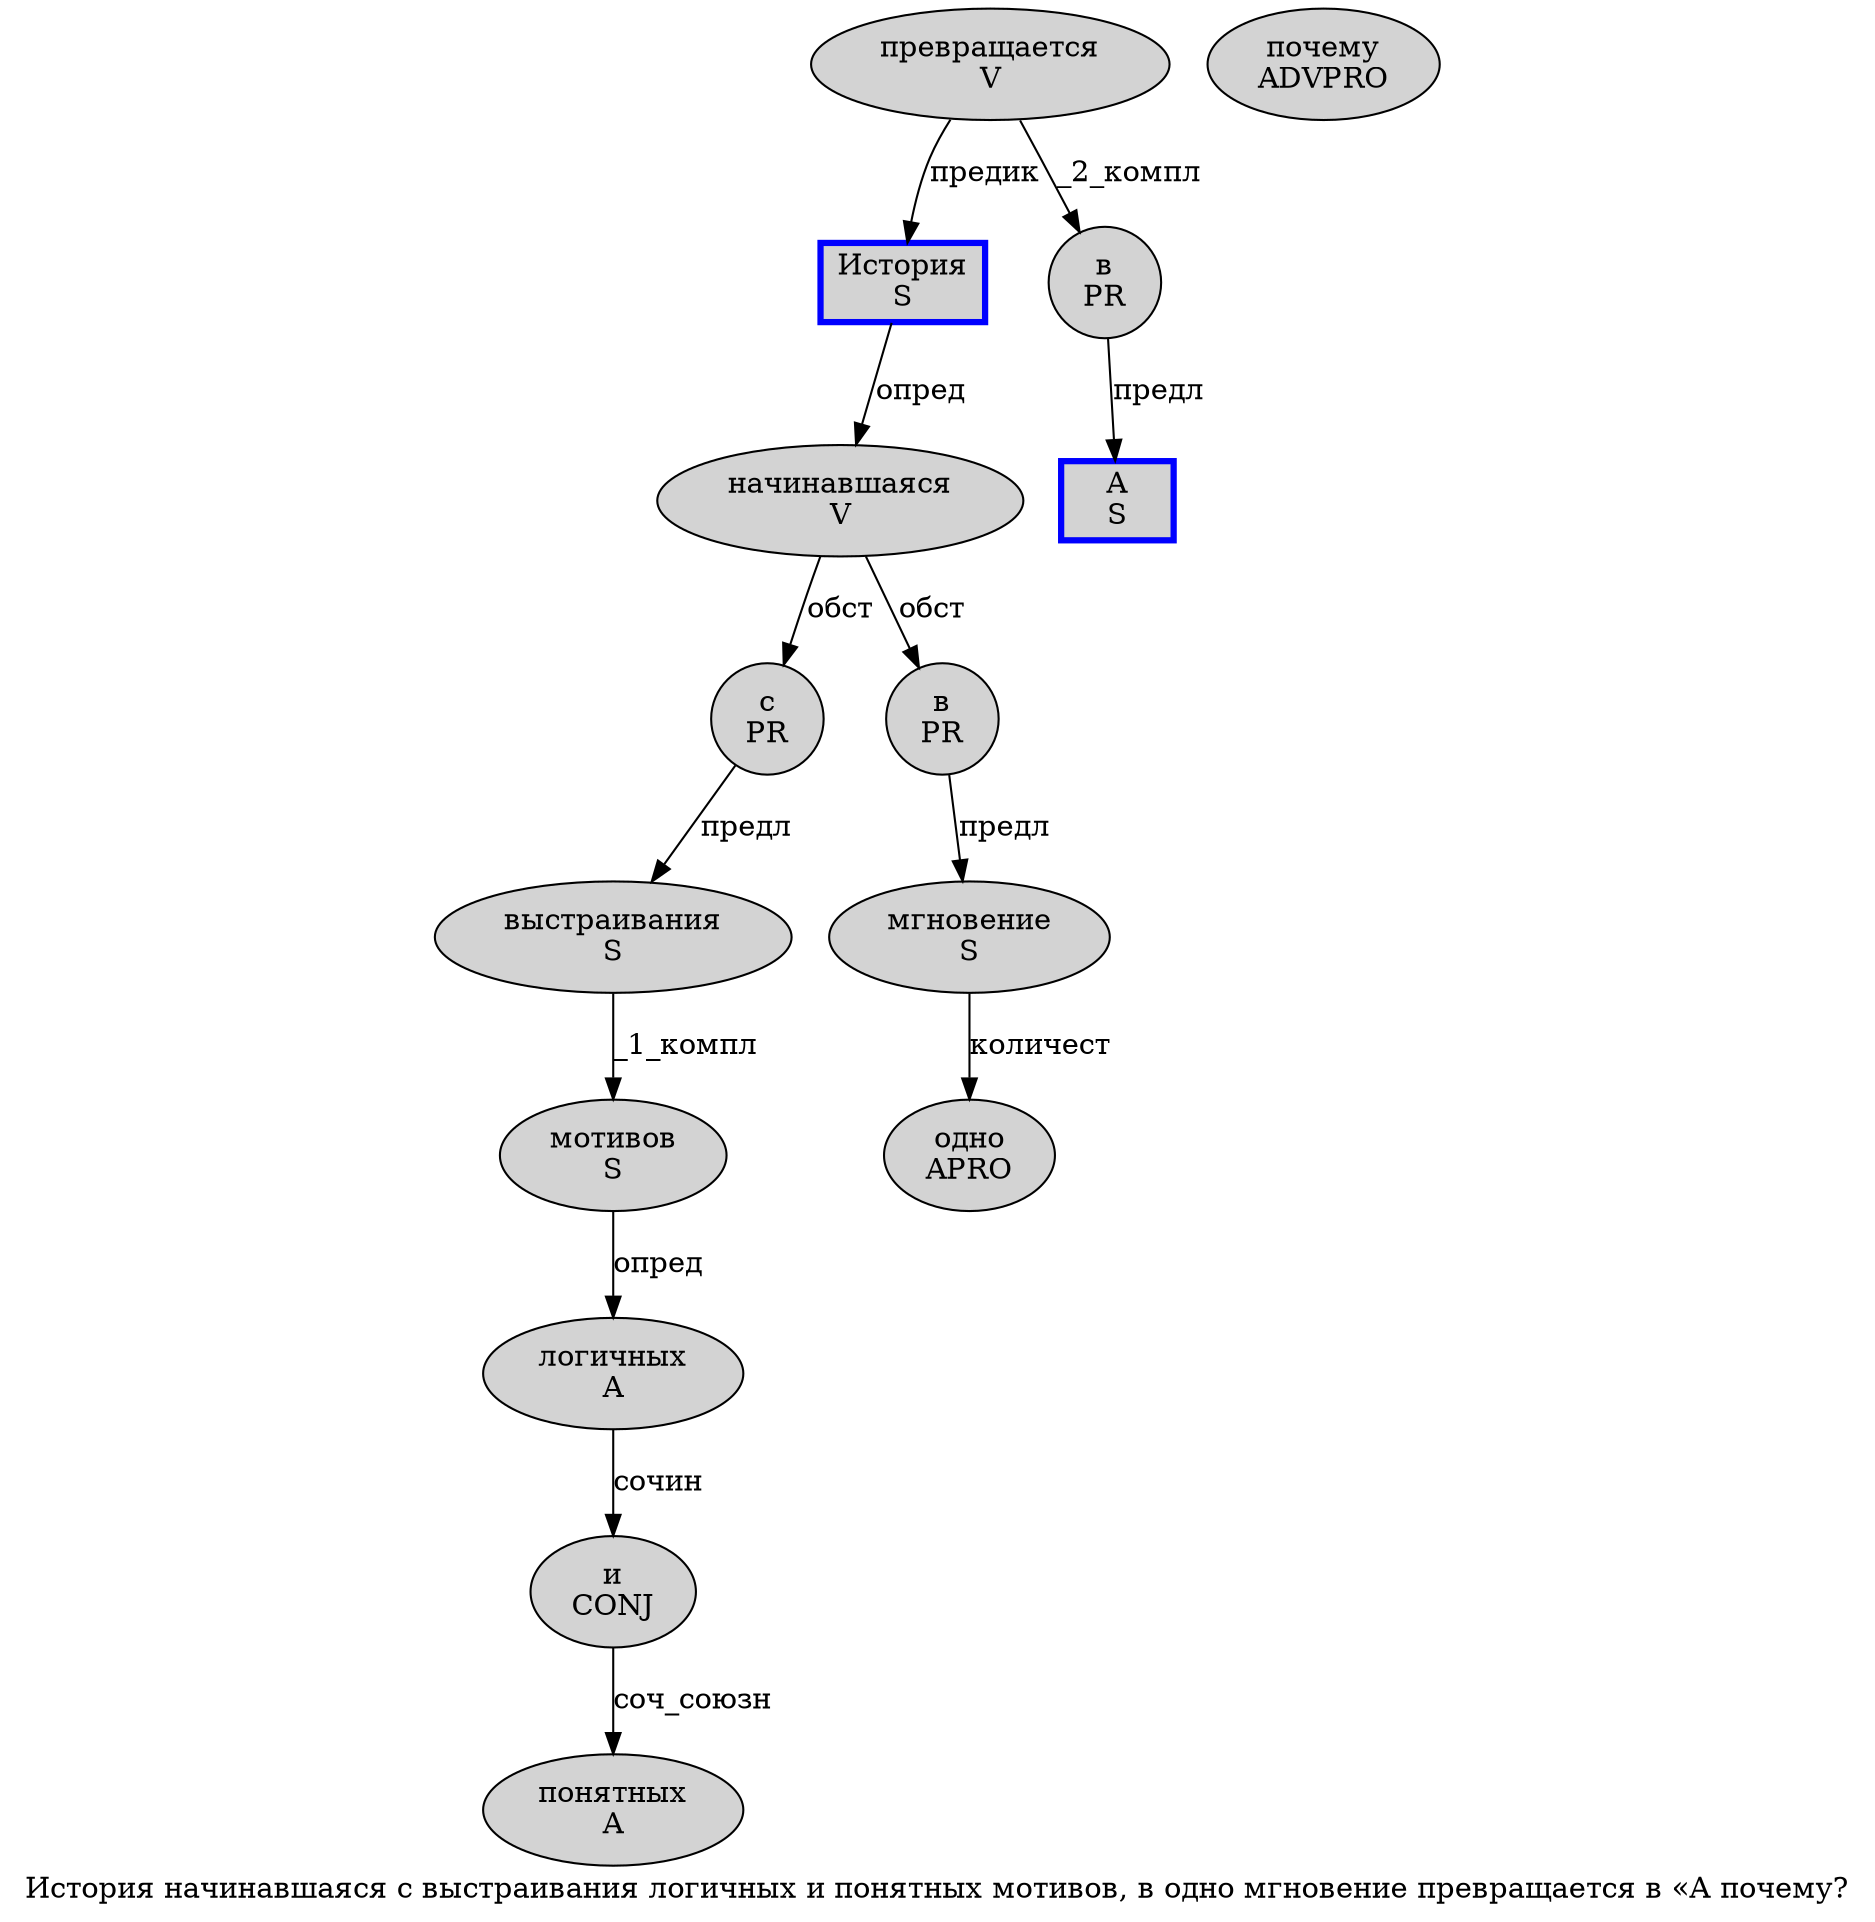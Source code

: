 digraph SENTENCE_4567 {
	graph [label="История начинавшаяся с выстраивания логичных и понятных мотивов, в одно мгновение превращается в «А почему?"]
	node [style=filled]
		0 [label="История
S" color=blue fillcolor=lightgray penwidth=3 shape=box]
		1 [label="начинавшаяся
V" color="" fillcolor=lightgray penwidth=1 shape=ellipse]
		2 [label="с
PR" color="" fillcolor=lightgray penwidth=1 shape=ellipse]
		3 [label="выстраивания
S" color="" fillcolor=lightgray penwidth=1 shape=ellipse]
		4 [label="логичных
A" color="" fillcolor=lightgray penwidth=1 shape=ellipse]
		5 [label="и
CONJ" color="" fillcolor=lightgray penwidth=1 shape=ellipse]
		6 [label="понятных
A" color="" fillcolor=lightgray penwidth=1 shape=ellipse]
		7 [label="мотивов
S" color="" fillcolor=lightgray penwidth=1 shape=ellipse]
		9 [label="в
PR" color="" fillcolor=lightgray penwidth=1 shape=ellipse]
		10 [label="одно
APRO" color="" fillcolor=lightgray penwidth=1 shape=ellipse]
		11 [label="мгновение
S" color="" fillcolor=lightgray penwidth=1 shape=ellipse]
		12 [label="превращается
V" color="" fillcolor=lightgray penwidth=1 shape=ellipse]
		13 [label="в
PR" color="" fillcolor=lightgray penwidth=1 shape=ellipse]
		15 [label="А
S" color=blue fillcolor=lightgray penwidth=3 shape=box]
		16 [label="почему
ADVPRO" color="" fillcolor=lightgray penwidth=1 shape=ellipse]
			11 -> 10 [label="количест"]
			13 -> 15 [label="предл"]
			5 -> 6 [label="соч_союзн"]
			1 -> 2 [label="обст"]
			1 -> 9 [label="обст"]
			7 -> 4 [label="опред"]
			3 -> 7 [label="_1_компл"]
			12 -> 0 [label="предик"]
			12 -> 13 [label="_2_компл"]
			2 -> 3 [label="предл"]
			0 -> 1 [label="опред"]
			4 -> 5 [label="сочин"]
			9 -> 11 [label="предл"]
}